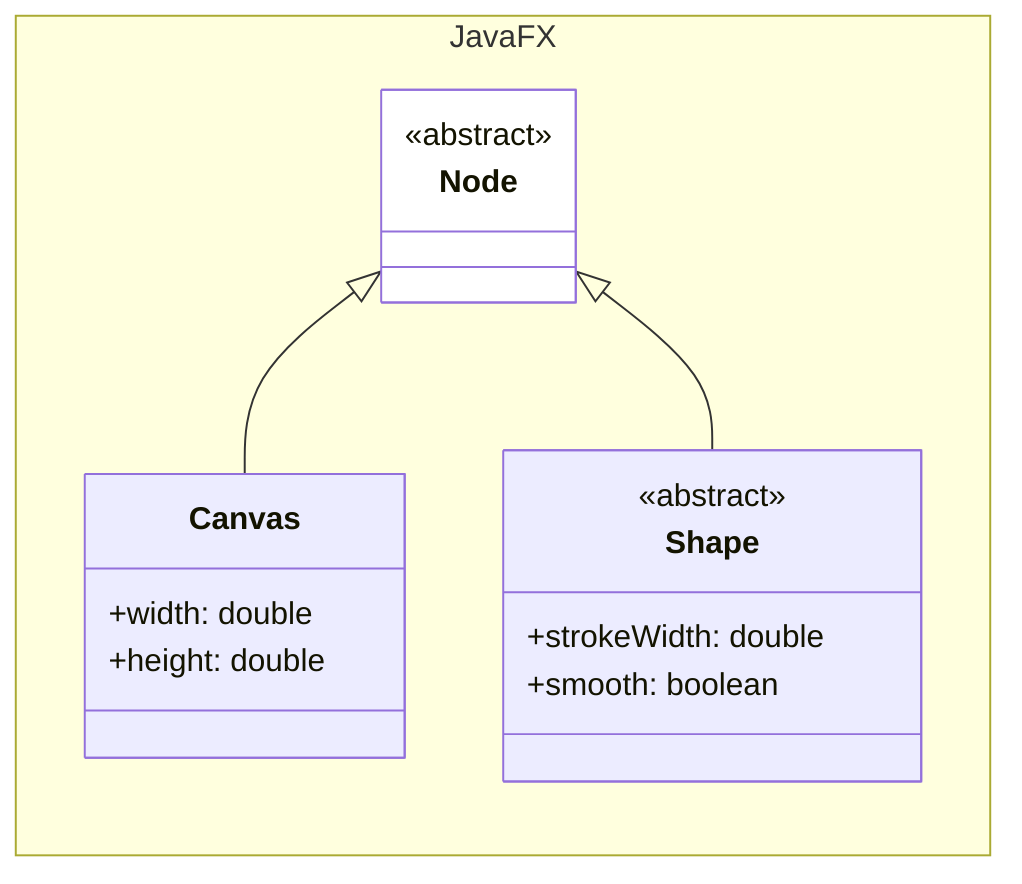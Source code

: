 classDiagram

    direction LR

    namespace JavaFX {
        
        class Node {
            <<abstract>>
        }

        class Canvas {
            +width: double
            +height: double
        }

        class Shape {
            <<abstract>>
            +strokeWidth: double
            +smooth: boolean
        }

    }

    Node <|-- Canvas
    Node <|-- Shape

    style Node fill:white